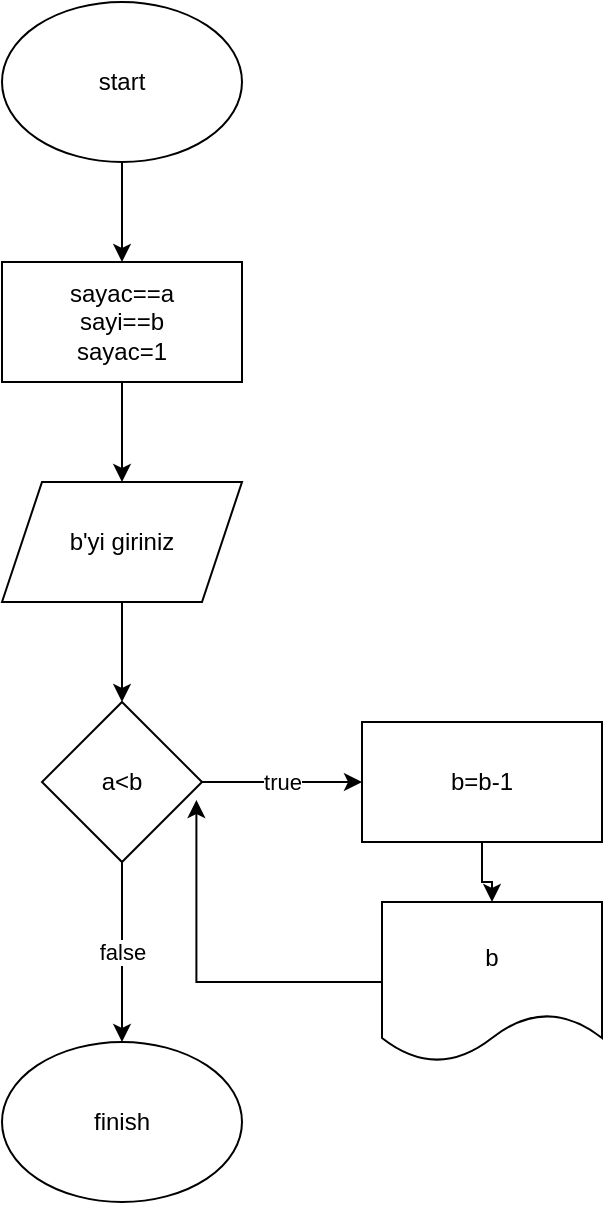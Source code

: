 <mxfile version="22.0.3" type="device">
  <diagram name="Sayfa -1" id="mxpCR7-cGhk5ckdZxamA">
    <mxGraphModel dx="1036" dy="606" grid="1" gridSize="10" guides="1" tooltips="1" connect="1" arrows="1" fold="1" page="1" pageScale="1" pageWidth="827" pageHeight="1169" math="0" shadow="0">
      <root>
        <mxCell id="0" />
        <mxCell id="1" parent="0" />
        <mxCell id="Ygez-eOhhbqkfTefgbgY-2" style="edgeStyle=orthogonalEdgeStyle;rounded=0;orthogonalLoop=1;jettySize=auto;html=1;" edge="1" parent="1" source="Ygez-eOhhbqkfTefgbgY-1" target="Ygez-eOhhbqkfTefgbgY-3">
          <mxGeometry relative="1" as="geometry">
            <mxPoint x="410" y="160" as="targetPoint" />
          </mxGeometry>
        </mxCell>
        <mxCell id="Ygez-eOhhbqkfTefgbgY-1" value="start" style="ellipse;whiteSpace=wrap;html=1;" vertex="1" parent="1">
          <mxGeometry x="350" width="120" height="80" as="geometry" />
        </mxCell>
        <mxCell id="Ygez-eOhhbqkfTefgbgY-4" style="edgeStyle=orthogonalEdgeStyle;rounded=0;orthogonalLoop=1;jettySize=auto;html=1;" edge="1" parent="1" source="Ygez-eOhhbqkfTefgbgY-3">
          <mxGeometry relative="1" as="geometry">
            <mxPoint x="410" y="240" as="targetPoint" />
          </mxGeometry>
        </mxCell>
        <mxCell id="Ygez-eOhhbqkfTefgbgY-3" value="sayac==a&lt;br&gt;sayi==b&lt;br&gt;sayac=1" style="rounded=0;whiteSpace=wrap;html=1;" vertex="1" parent="1">
          <mxGeometry x="350" y="130" width="120" height="60" as="geometry" />
        </mxCell>
        <mxCell id="Ygez-eOhhbqkfTefgbgY-7" style="edgeStyle=orthogonalEdgeStyle;rounded=0;orthogonalLoop=1;jettySize=auto;html=1;" edge="1" parent="1" source="Ygez-eOhhbqkfTefgbgY-6" target="Ygez-eOhhbqkfTefgbgY-8">
          <mxGeometry relative="1" as="geometry">
            <mxPoint x="410" y="360" as="targetPoint" />
          </mxGeometry>
        </mxCell>
        <mxCell id="Ygez-eOhhbqkfTefgbgY-6" value="b&#39;yi giriniz" style="shape=parallelogram;perimeter=parallelogramPerimeter;whiteSpace=wrap;html=1;fixedSize=1;" vertex="1" parent="1">
          <mxGeometry x="350" y="240" width="120" height="60" as="geometry" />
        </mxCell>
        <mxCell id="Ygez-eOhhbqkfTefgbgY-9" value="true" style="edgeStyle=orthogonalEdgeStyle;rounded=0;orthogonalLoop=1;jettySize=auto;html=1;" edge="1" parent="1" source="Ygez-eOhhbqkfTefgbgY-8" target="Ygez-eOhhbqkfTefgbgY-10">
          <mxGeometry relative="1" as="geometry">
            <mxPoint x="570" y="390" as="targetPoint" />
          </mxGeometry>
        </mxCell>
        <mxCell id="Ygez-eOhhbqkfTefgbgY-14" value="false" style="edgeStyle=orthogonalEdgeStyle;rounded=0;orthogonalLoop=1;jettySize=auto;html=1;" edge="1" parent="1" source="Ygez-eOhhbqkfTefgbgY-8" target="Ygez-eOhhbqkfTefgbgY-15">
          <mxGeometry relative="1" as="geometry">
            <mxPoint x="410" y="560" as="targetPoint" />
          </mxGeometry>
        </mxCell>
        <mxCell id="Ygez-eOhhbqkfTefgbgY-8" value="a&amp;lt;b" style="rhombus;whiteSpace=wrap;html=1;" vertex="1" parent="1">
          <mxGeometry x="370" y="350" width="80" height="80" as="geometry" />
        </mxCell>
        <mxCell id="Ygez-eOhhbqkfTefgbgY-11" style="edgeStyle=orthogonalEdgeStyle;rounded=0;orthogonalLoop=1;jettySize=auto;html=1;" edge="1" parent="1" source="Ygez-eOhhbqkfTefgbgY-10" target="Ygez-eOhhbqkfTefgbgY-12">
          <mxGeometry relative="1" as="geometry">
            <mxPoint x="590" y="490" as="targetPoint" />
          </mxGeometry>
        </mxCell>
        <mxCell id="Ygez-eOhhbqkfTefgbgY-10" value="b=b-1" style="rounded=0;whiteSpace=wrap;html=1;" vertex="1" parent="1">
          <mxGeometry x="530" y="360" width="120" height="60" as="geometry" />
        </mxCell>
        <mxCell id="Ygez-eOhhbqkfTefgbgY-12" value="b" style="shape=document;whiteSpace=wrap;html=1;boundedLbl=1;" vertex="1" parent="1">
          <mxGeometry x="540" y="450" width="110" height="80" as="geometry" />
        </mxCell>
        <mxCell id="Ygez-eOhhbqkfTefgbgY-13" style="edgeStyle=orthogonalEdgeStyle;rounded=0;orthogonalLoop=1;jettySize=auto;html=1;entryX=0.965;entryY=0.613;entryDx=0;entryDy=0;entryPerimeter=0;" edge="1" parent="1" source="Ygez-eOhhbqkfTefgbgY-12" target="Ygez-eOhhbqkfTefgbgY-8">
          <mxGeometry relative="1" as="geometry" />
        </mxCell>
        <mxCell id="Ygez-eOhhbqkfTefgbgY-15" value="finish" style="ellipse;whiteSpace=wrap;html=1;" vertex="1" parent="1">
          <mxGeometry x="350" y="520" width="120" height="80" as="geometry" />
        </mxCell>
      </root>
    </mxGraphModel>
  </diagram>
</mxfile>

